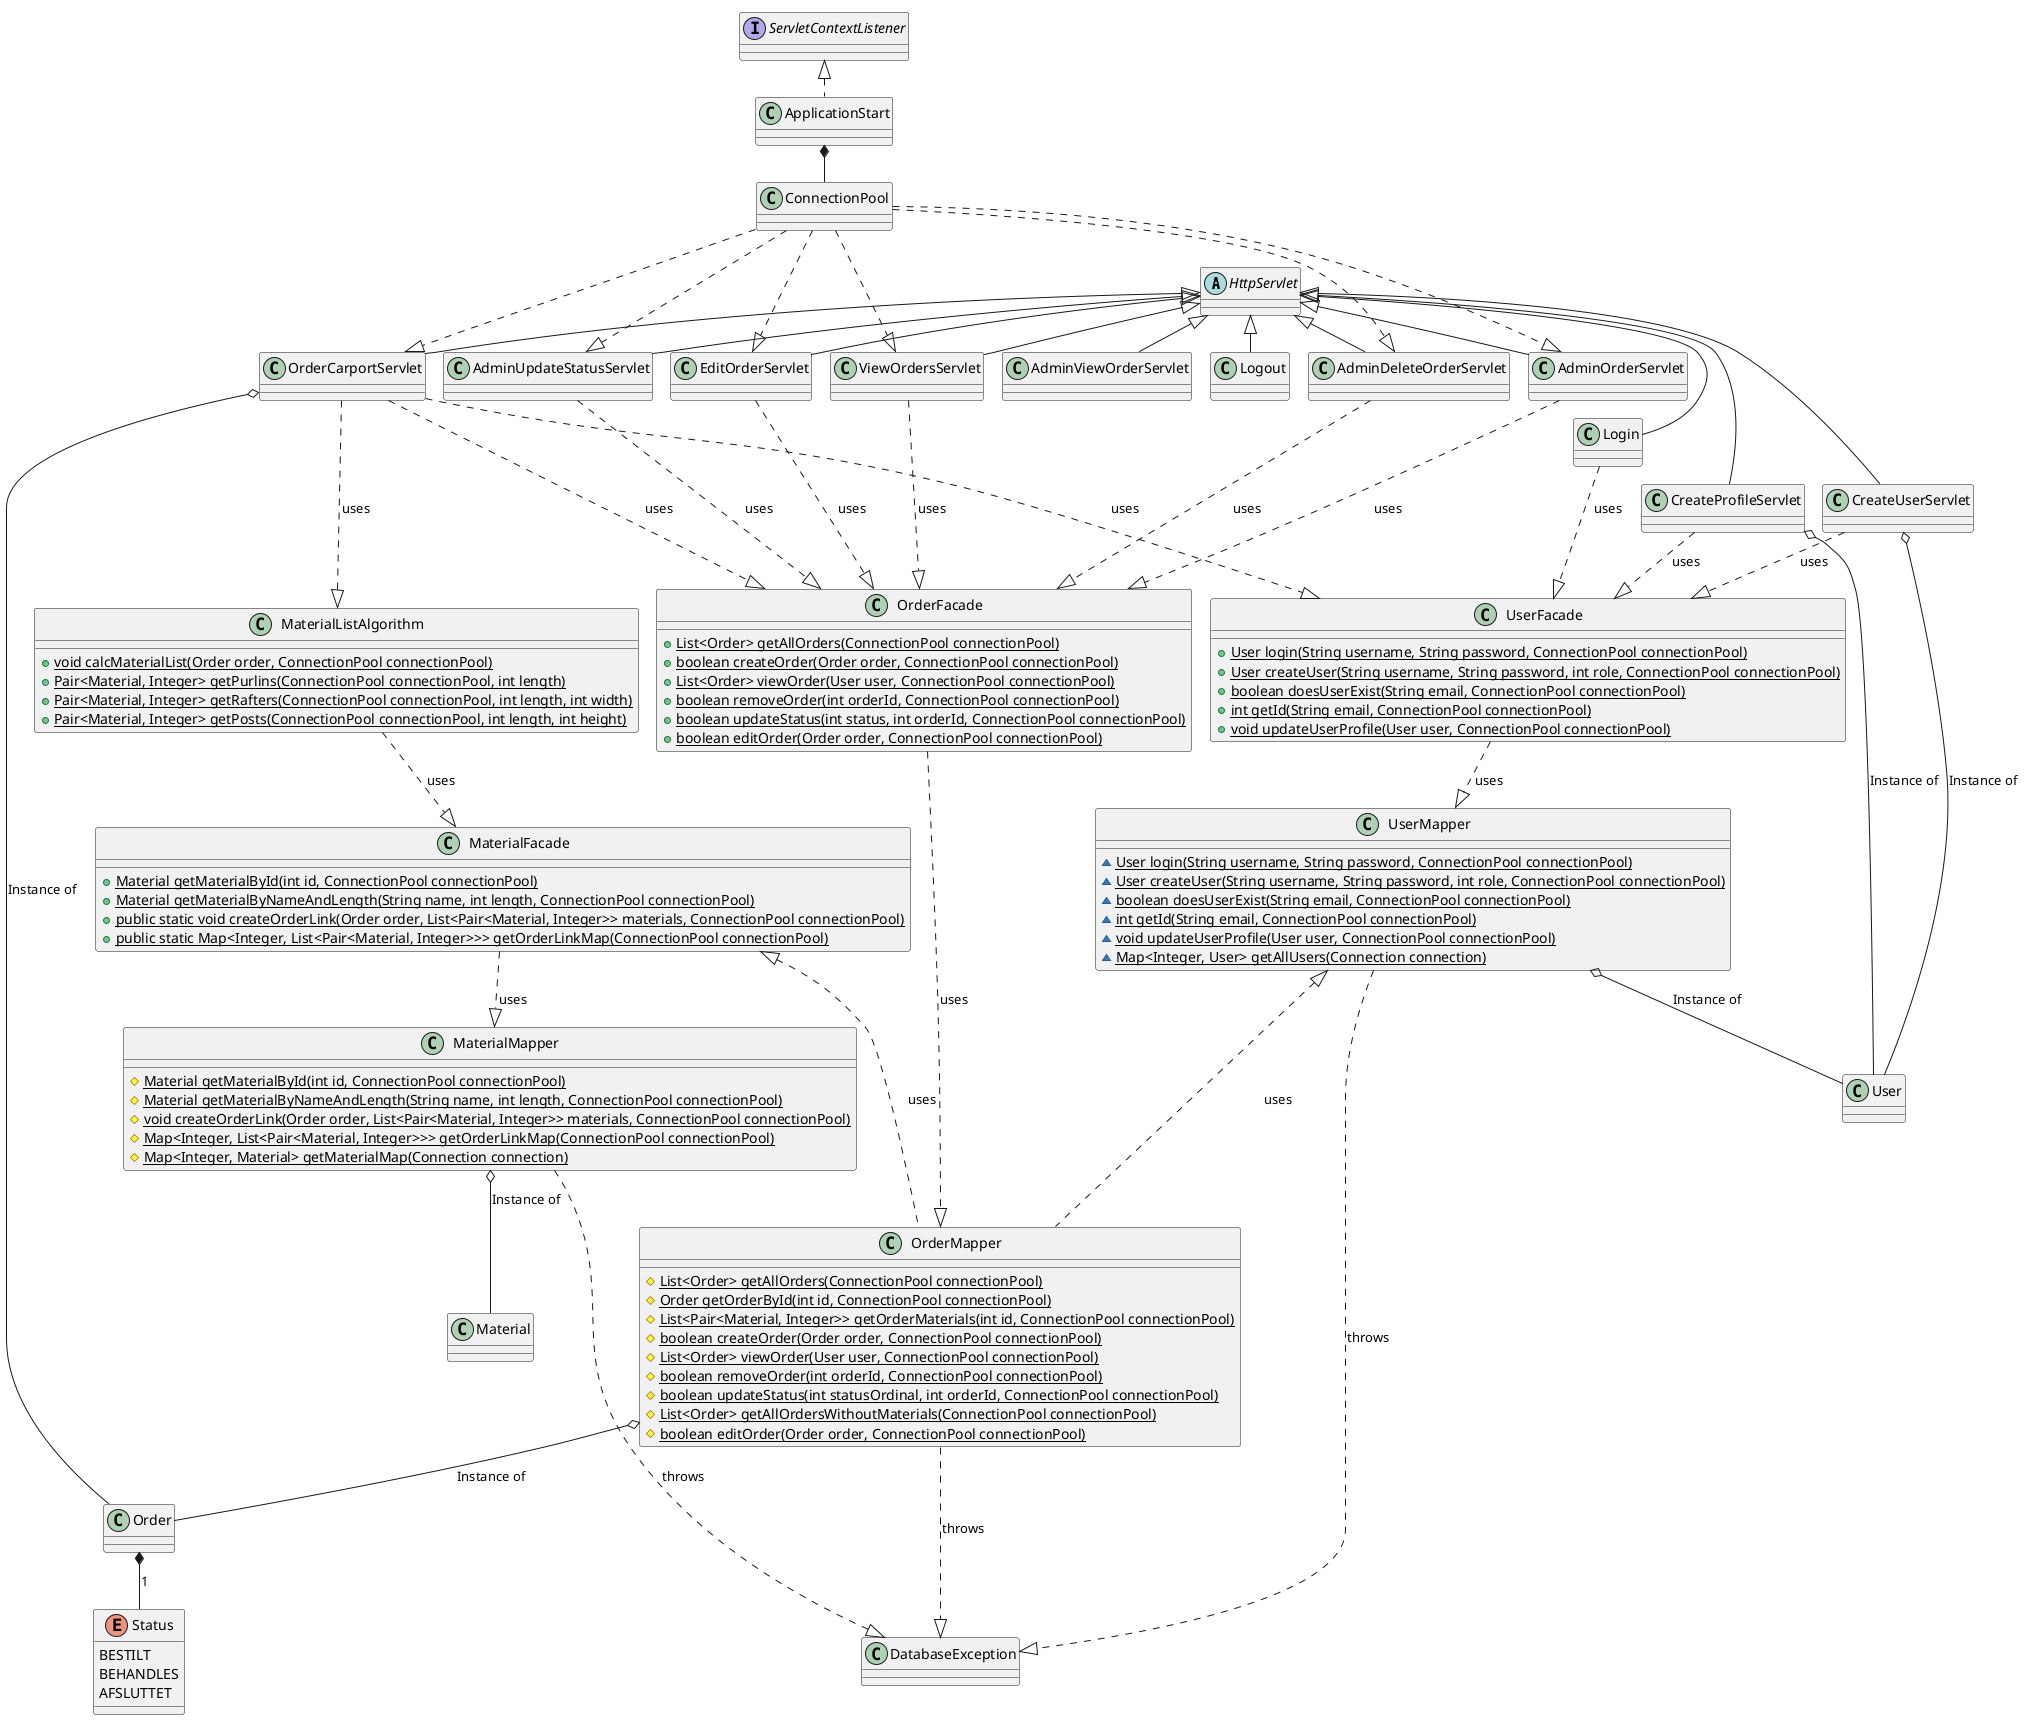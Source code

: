 @startuml
!pragma layout smetana
'https://plantuml.com/class-diagram
abstract class HttpServlet

class AdminDeleteOrderServlet extends HttpServlet
class AdminOrderServlet extends HttpServlet
class AdminUpdateStatusServlet extends HttpServlet
class AdminViewOrderServlet extends HttpServlet
class CreateProfileServlet extends HttpServlet
class CreateUserServlet extends HttpServlet
class EditOrderServlet extends HttpServlet
class Login extends HttpServlet
class Logout extends HttpServlet
class OrderCarportServlet extends HttpServlet
class ViewOrdersServlet extends HttpServlet

interface ServletContextListener
class ApplicationStart implements ServletContextListener

class Material
class Order
enum Status {
    BESTILT
    BEHANDLES
    AFSLUTTET
}
class User


class DatabaseException

class ConnectionPool
class MaterialFacade {
+ {static} Material getMaterialById(int id, ConnectionPool connectionPool)
+ {static} Material getMaterialByNameAndLength(String name, int length, ConnectionPool connectionPool)
+ {static} public static void createOrderLink(Order order, List<Pair<Material, Integer>> materials, ConnectionPool connectionPool)
+ {static} public static Map<Integer, List<Pair<Material, Integer>>> getOrderLinkMap(ConnectionPool connectionPool)
}

class OrderFacade {
+ {static} List<Order> getAllOrders(ConnectionPool connectionPool)
+ {static} boolean createOrder(Order order, ConnectionPool connectionPool)
+ {static}List<Order> viewOrder(User user, ConnectionPool connectionPool)
+ {static} boolean removeOrder(int orderId, ConnectionPool connectionPool)
+ {static} boolean updateStatus(int status, int orderId, ConnectionPool connectionPool)
+ {static} boolean editOrder(Order order, ConnectionPool connectionPool)
}

class UserFacade {
+ {static} User login(String username, String password, ConnectionPool connectionPool)
+ {static} User createUser(String username, String password, int role, ConnectionPool connectionPool)
+ {static} boolean doesUserExist(String email, ConnectionPool connectionPool)
+ {static} int getId(String email, ConnectionPool connectionPool)
+ {static} void updateUserProfile(User user, ConnectionPool connectionPool)


}
class MaterialMapper{
# {static} Material getMaterialById(int id, ConnectionPool connectionPool)
# {static} Material getMaterialByNameAndLength(String name, int length, ConnectionPool connectionPool)
# {static} void createOrderLink(Order order, List<Pair<Material, Integer>> materials, ConnectionPool connectionPool)
# {static} Map<Integer, List<Pair<Material, Integer>>> getOrderLinkMap(ConnectionPool connectionPool)
# {static} Map<Integer, Material> getMaterialMap(Connection connection)
}

class OrderMapper{
# {static} List<Order> getAllOrders(ConnectionPool connectionPool)
# {static} Order getOrderById(int id, ConnectionPool connectionPool)
# {static} List<Pair<Material, Integer>> getOrderMaterials(int id, ConnectionPool connectionPool)
# {static} boolean createOrder(Order order, ConnectionPool connectionPool)
# {static} List<Order> viewOrder(User user, ConnectionPool connectionPool)
# {static} boolean removeOrder(int orderId, ConnectionPool connectionPool)
# {static} boolean updateStatus(int statusOrdinal, int orderId, ConnectionPool connectionPool)
# {static} List<Order> getAllOrdersWithoutMaterials(ConnectionPool connectionPool)
# {static} boolean editOrder(Order order, ConnectionPool connectionPool)
}

class UserMapper{
~ {static} User login(String username, String password, ConnectionPool connectionPool)
~ {static} User createUser(String username, String password, int role, ConnectionPool connectionPool)
~ {static} boolean doesUserExist(String email, ConnectionPool connectionPool)
~ {static} int getId(String email, ConnectionPool connectionPool)
~ {static} void updateUserProfile(User user, ConnectionPool connectionPool)
~ {static} Map<Integer, User> getAllUsers(Connection connection)
}

class MaterialListAlgorithm {
    + {static} void calcMaterialList(Order order, ConnectionPool connectionPool)
    + {static} Pair<Material, Integer> getPurlins(ConnectionPool connectionPool, int length)
    + {static} Pair<Material, Integer> getRafters(ConnectionPool connectionPool, int length, int width)
    + {static} Pair<Material, Integer> getPosts(ConnectionPool connectionPool, int length, int height)
}
ApplicationStart *-- ConnectionPool

OrderFacade ..|> OrderMapper : uses
UserFacade ..|> UserMapper : uses
MaterialFacade ..|> MaterialMapper : uses

OrderMapper ...|> DatabaseException : throws
UserMapper ..|> DatabaseException : throws
MaterialMapper ..|> DatabaseException : throws

AdminDeleteOrderServlet ...|> OrderFacade : uses
AdminOrderServlet ..|> OrderFacade : uses
AdminUpdateStatusServlet ..|> OrderFacade : uses
OrderCarportServlet ..|> OrderFacade : uses
EditOrderServlet ..|> OrderFacade : uses
ViewOrdersServlet ..|> OrderFacade : uses

ConnectionPool ...|> AdminDeleteOrderServlet
ConnectionPool .|> AdminOrderServlet
ConnectionPool .|> AdminUpdateStatusServlet
ConnectionPool .|> OrderCarportServlet
ConnectionPool .|> EditOrderServlet
ConnectionPool ...|> ViewOrdersServlet

CreateProfileServlet ..|> UserFacade : uses
CreateUserServlet ..|> UserFacade : uses
Login ..|> UserFacade : uses
OrderCarportServlet ...|> UserFacade : uses
MaterialFacade <|... OrderMapper : uses
UserMapper <|... OrderMapper :uses
MaterialListAlgorithm ..|> MaterialFacade : uses
OrderCarportServlet ...|> MaterialListAlgorithm : uses

MaterialMapper o-- Material : Instance of
OrderMapper o-- Order : Instance of
OrderCarportServlet o-- Order : Instance of
CreateProfileServlet o-- User : Instance of
CreateUserServlet o-- User : Instance of
UserMapper o-- User : Instance of
Order *-- Status : 1




@enduml